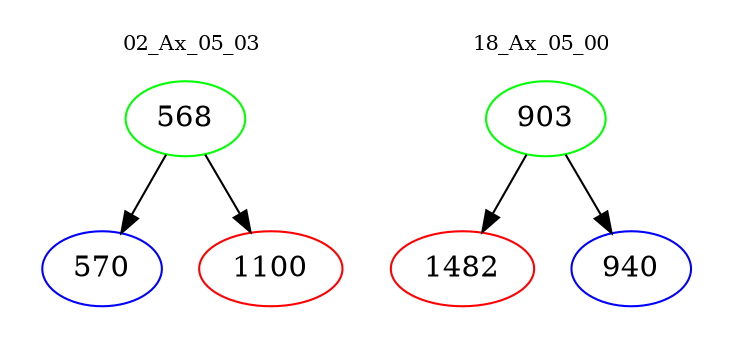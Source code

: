digraph{
subgraph cluster_0 {
color = white
label = "02_Ax_05_03";
fontsize=10;
T0_568 [label="568", color="green"]
T0_568 -> T0_570 [color="black"]
T0_570 [label="570", color="blue"]
T0_568 -> T0_1100 [color="black"]
T0_1100 [label="1100", color="red"]
}
subgraph cluster_1 {
color = white
label = "18_Ax_05_00";
fontsize=10;
T1_903 [label="903", color="green"]
T1_903 -> T1_1482 [color="black"]
T1_1482 [label="1482", color="red"]
T1_903 -> T1_940 [color="black"]
T1_940 [label="940", color="blue"]
}
}
